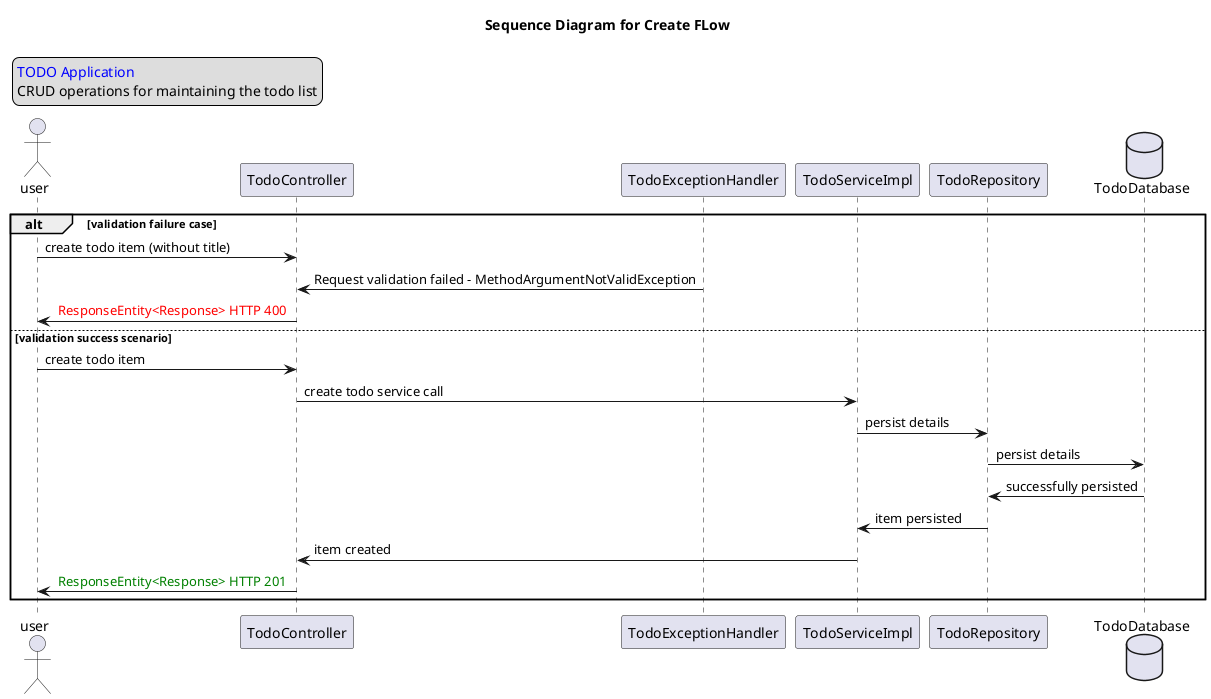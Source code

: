 @startuml
legend top left
<color blue>TODO Application </color>
CRUD operations for maintaining the todo list
end legend

title Sequence Diagram for Create FLow

actor user as user
participant TodoController as controller
participant TodoExceptionHandler as handler
participant TodoServiceImpl as service
participant TodoRepository as repository
database TodoDatabase as db

alt validation failure case
user -> controller : create todo item (without title)
handler -> controller : Request validation failed - MethodArgumentNotValidException
controller -> user : <color red> ResponseEntity<Response> HTTP 400 </color>
else validation success scenario
user -> controller : create todo item
controller -> service : create todo service call
service -> repository : persist details
repository -> db : persist details
db -> repository : successfully persisted
repository -> service : item persisted
service -> controller : item created
controller -> user : <color green> ResponseEntity<Response> HTTP 201 </color>
end
@enduml